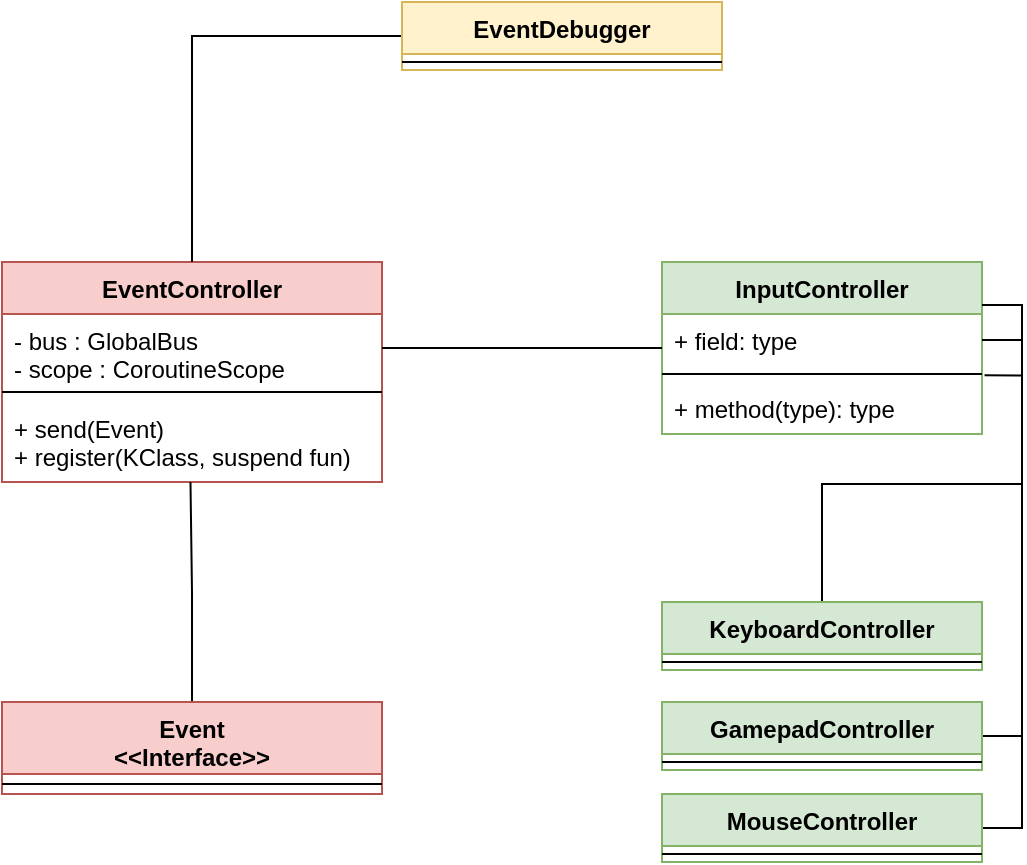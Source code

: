 <mxfile version="14.3.2" type="github">
  <diagram id="X7jb9b3zE5-qh8nfnlw-" name="Page-1">
    <mxGraphModel dx="1722" dy="943" grid="1" gridSize="10" guides="1" tooltips="1" connect="1" arrows="1" fold="1" page="1" pageScale="1" pageWidth="827" pageHeight="1169" math="0" shadow="0">
      <root>
        <mxCell id="0" />
        <mxCell id="1" parent="0" />
        <mxCell id="w0u_-q4YyYrNf1ZZ5IZc-1" value="EventController" style="swimlane;fontStyle=1;align=center;verticalAlign=top;childLayout=stackLayout;horizontal=1;startSize=26;horizontalStack=0;resizeParent=1;resizeParentMax=0;resizeLast=0;collapsible=1;marginBottom=0;fillColor=#f8cecc;strokeColor=#b85450;" parent="1" vertex="1">
          <mxGeometry x="260" y="290" width="190" height="110" as="geometry" />
        </mxCell>
        <mxCell id="w0u_-q4YyYrNf1ZZ5IZc-2" value="- bus : GlobalBus&#xa;- scope : CoroutineScope" style="text;strokeColor=none;fillColor=none;align=left;verticalAlign=top;spacingLeft=4;spacingRight=4;overflow=hidden;rotatable=0;points=[[0,0.5],[1,0.5]];portConstraint=eastwest;" parent="w0u_-q4YyYrNf1ZZ5IZc-1" vertex="1">
          <mxGeometry y="26" width="190" height="34" as="geometry" />
        </mxCell>
        <mxCell id="w0u_-q4YyYrNf1ZZ5IZc-3" value="" style="line;strokeWidth=1;fillColor=none;align=left;verticalAlign=middle;spacingTop=-1;spacingLeft=3;spacingRight=3;rotatable=0;labelPosition=right;points=[];portConstraint=eastwest;" parent="w0u_-q4YyYrNf1ZZ5IZc-1" vertex="1">
          <mxGeometry y="60" width="190" height="10" as="geometry" />
        </mxCell>
        <mxCell id="w0u_-q4YyYrNf1ZZ5IZc-4" value="+ send(Event)&#xa;+ register(KClass, suspend fun)" style="text;strokeColor=none;fillColor=none;align=left;verticalAlign=top;spacingLeft=4;spacingRight=4;overflow=hidden;rotatable=0;points=[[0,0.5],[1,0.5]];portConstraint=eastwest;" parent="w0u_-q4YyYrNf1ZZ5IZc-1" vertex="1">
          <mxGeometry y="70" width="190" height="40" as="geometry" />
        </mxCell>
        <mxCell id="w0u_-q4YyYrNf1ZZ5IZc-10" style="edgeStyle=orthogonalEdgeStyle;rounded=0;orthogonalLoop=1;jettySize=auto;html=1;exitX=0.5;exitY=0;exitDx=0;exitDy=0;entryX=0.496;entryY=1;entryDx=0;entryDy=0;entryPerimeter=0;endArrow=none;endFill=0;" parent="1" source="w0u_-q4YyYrNf1ZZ5IZc-5" target="w0u_-q4YyYrNf1ZZ5IZc-4" edge="1">
          <mxGeometry relative="1" as="geometry" />
        </mxCell>
        <mxCell id="w0u_-q4YyYrNf1ZZ5IZc-5" value="Event&#xa;&lt;&lt;Interface&gt;&gt;" style="swimlane;fontStyle=1;align=center;verticalAlign=top;childLayout=stackLayout;horizontal=1;startSize=36;horizontalStack=0;resizeParent=1;resizeParentMax=0;resizeLast=0;collapsible=1;marginBottom=0;fillColor=#f8cecc;strokeColor=#b85450;" parent="1" vertex="1">
          <mxGeometry x="260" y="510" width="190" height="46" as="geometry" />
        </mxCell>
        <mxCell id="w0u_-q4YyYrNf1ZZ5IZc-7" value="" style="line;strokeWidth=1;fillColor=none;align=left;verticalAlign=middle;spacingTop=-1;spacingLeft=3;spacingRight=3;rotatable=0;labelPosition=right;points=[];portConstraint=eastwest;" parent="w0u_-q4YyYrNf1ZZ5IZc-5" vertex="1">
          <mxGeometry y="36" width="190" height="10" as="geometry" />
        </mxCell>
        <mxCell id="w0u_-q4YyYrNf1ZZ5IZc-15" style="edgeStyle=orthogonalEdgeStyle;rounded=0;orthogonalLoop=1;jettySize=auto;html=1;exitX=0;exitY=0.5;exitDx=0;exitDy=0;entryX=0.5;entryY=0;entryDx=0;entryDy=0;endArrow=none;endFill=0;" parent="1" source="w0u_-q4YyYrNf1ZZ5IZc-11" target="w0u_-q4YyYrNf1ZZ5IZc-1" edge="1">
          <mxGeometry relative="1" as="geometry" />
        </mxCell>
        <mxCell id="w0u_-q4YyYrNf1ZZ5IZc-11" value="EventDebugger" style="swimlane;fontStyle=1;align=center;verticalAlign=top;childLayout=stackLayout;horizontal=1;startSize=26;horizontalStack=0;resizeParent=1;resizeParentMax=0;resizeLast=0;collapsible=1;marginBottom=0;fillColor=#fff2cc;strokeColor=#d6b656;" parent="1" vertex="1">
          <mxGeometry x="460" y="160" width="160" height="34" as="geometry" />
        </mxCell>
        <mxCell id="w0u_-q4YyYrNf1ZZ5IZc-13" value="" style="line;strokeWidth=1;fillColor=none;align=left;verticalAlign=middle;spacingTop=-1;spacingLeft=3;spacingRight=3;rotatable=0;labelPosition=right;points=[];portConstraint=eastwest;" parent="w0u_-q4YyYrNf1ZZ5IZc-11" vertex="1">
          <mxGeometry y="26" width="160" height="8" as="geometry" />
        </mxCell>
        <mxCell id="I_gqFSqUUuNn3sEIFGfj-1" value="InputController" style="swimlane;fontStyle=1;align=center;verticalAlign=top;childLayout=stackLayout;horizontal=1;startSize=26;horizontalStack=0;resizeParent=1;resizeParentMax=0;resizeLast=0;collapsible=1;marginBottom=0;fillColor=#d5e8d4;strokeColor=#82b366;" vertex="1" parent="1">
          <mxGeometry x="590" y="290" width="160" height="86" as="geometry" />
        </mxCell>
        <mxCell id="I_gqFSqUUuNn3sEIFGfj-2" value="+ field: type" style="text;strokeColor=none;fillColor=none;align=left;verticalAlign=top;spacingLeft=4;spacingRight=4;overflow=hidden;rotatable=0;points=[[0,0.5],[1,0.5]];portConstraint=eastwest;" vertex="1" parent="I_gqFSqUUuNn3sEIFGfj-1">
          <mxGeometry y="26" width="160" height="26" as="geometry" />
        </mxCell>
        <mxCell id="I_gqFSqUUuNn3sEIFGfj-3" value="" style="line;strokeWidth=1;fillColor=none;align=left;verticalAlign=middle;spacingTop=-1;spacingLeft=3;spacingRight=3;rotatable=0;labelPosition=right;points=[];portConstraint=eastwest;" vertex="1" parent="I_gqFSqUUuNn3sEIFGfj-1">
          <mxGeometry y="52" width="160" height="8" as="geometry" />
        </mxCell>
        <mxCell id="I_gqFSqUUuNn3sEIFGfj-4" value="+ method(type): type" style="text;strokeColor=none;fillColor=none;align=left;verticalAlign=top;spacingLeft=4;spacingRight=4;overflow=hidden;rotatable=0;points=[[0,0.5],[1,0.5]];portConstraint=eastwest;" vertex="1" parent="I_gqFSqUUuNn3sEIFGfj-1">
          <mxGeometry y="60" width="160" height="26" as="geometry" />
        </mxCell>
        <mxCell id="I_gqFSqUUuNn3sEIFGfj-15" style="edgeStyle=orthogonalEdgeStyle;rounded=0;orthogonalLoop=1;jettySize=auto;html=1;exitX=0.5;exitY=0;exitDx=0;exitDy=0;entryX=1;entryY=0.5;entryDx=0;entryDy=0;endArrow=none;endFill=0;" edge="1" parent="1" source="I_gqFSqUUuNn3sEIFGfj-5" target="I_gqFSqUUuNn3sEIFGfj-2">
          <mxGeometry relative="1" as="geometry" />
        </mxCell>
        <mxCell id="I_gqFSqUUuNn3sEIFGfj-5" value="KeyboardController" style="swimlane;fontStyle=1;align=center;verticalAlign=top;childLayout=stackLayout;horizontal=1;startSize=26;horizontalStack=0;resizeParent=1;resizeParentMax=0;resizeLast=0;collapsible=1;marginBottom=0;fillColor=#d5e8d4;strokeColor=#82b366;" vertex="1" parent="1">
          <mxGeometry x="590" y="460" width="160" height="34" as="geometry" />
        </mxCell>
        <mxCell id="I_gqFSqUUuNn3sEIFGfj-7" value="" style="line;strokeWidth=1;fillColor=none;align=left;verticalAlign=middle;spacingTop=-1;spacingLeft=3;spacingRight=3;rotatable=0;labelPosition=right;points=[];portConstraint=eastwest;" vertex="1" parent="I_gqFSqUUuNn3sEIFGfj-5">
          <mxGeometry y="26" width="160" height="8" as="geometry" />
        </mxCell>
        <mxCell id="I_gqFSqUUuNn3sEIFGfj-16" style="edgeStyle=orthogonalEdgeStyle;rounded=0;orthogonalLoop=1;jettySize=auto;html=1;exitX=1;exitY=0.5;exitDx=0;exitDy=0;entryX=1;entryY=0.25;entryDx=0;entryDy=0;endArrow=none;endFill=0;" edge="1" parent="1" source="I_gqFSqUUuNn3sEIFGfj-9" target="I_gqFSqUUuNn3sEIFGfj-1">
          <mxGeometry relative="1" as="geometry" />
        </mxCell>
        <mxCell id="I_gqFSqUUuNn3sEIFGfj-9" value="GamepadController" style="swimlane;fontStyle=1;align=center;verticalAlign=top;childLayout=stackLayout;horizontal=1;startSize=26;horizontalStack=0;resizeParent=1;resizeParentMax=0;resizeLast=0;collapsible=1;marginBottom=0;fillColor=#d5e8d4;strokeColor=#82b366;" vertex="1" parent="1">
          <mxGeometry x="590" y="510" width="160" height="34" as="geometry" />
        </mxCell>
        <mxCell id="I_gqFSqUUuNn3sEIFGfj-10" value="" style="line;strokeWidth=1;fillColor=none;align=left;verticalAlign=middle;spacingTop=-1;spacingLeft=3;spacingRight=3;rotatable=0;labelPosition=right;points=[];portConstraint=eastwest;" vertex="1" parent="I_gqFSqUUuNn3sEIFGfj-9">
          <mxGeometry y="26" width="160" height="8" as="geometry" />
        </mxCell>
        <mxCell id="I_gqFSqUUuNn3sEIFGfj-17" style="edgeStyle=orthogonalEdgeStyle;rounded=0;orthogonalLoop=1;jettySize=auto;html=1;exitX=1;exitY=0.5;exitDx=0;exitDy=0;entryX=1.008;entryY=-0.128;entryDx=0;entryDy=0;entryPerimeter=0;endArrow=none;endFill=0;" edge="1" parent="1" source="I_gqFSqUUuNn3sEIFGfj-11" target="I_gqFSqUUuNn3sEIFGfj-4">
          <mxGeometry relative="1" as="geometry" />
        </mxCell>
        <mxCell id="I_gqFSqUUuNn3sEIFGfj-11" value="MouseController" style="swimlane;fontStyle=1;align=center;verticalAlign=top;childLayout=stackLayout;horizontal=1;startSize=26;horizontalStack=0;resizeParent=1;resizeParentMax=0;resizeLast=0;collapsible=1;marginBottom=0;fillColor=#d5e8d4;strokeColor=#82b366;" vertex="1" parent="1">
          <mxGeometry x="590" y="556" width="160" height="34" as="geometry" />
        </mxCell>
        <mxCell id="I_gqFSqUUuNn3sEIFGfj-12" value="" style="line;strokeWidth=1;fillColor=none;align=left;verticalAlign=middle;spacingTop=-1;spacingLeft=3;spacingRight=3;rotatable=0;labelPosition=right;points=[];portConstraint=eastwest;" vertex="1" parent="I_gqFSqUUuNn3sEIFGfj-11">
          <mxGeometry y="26" width="160" height="8" as="geometry" />
        </mxCell>
        <mxCell id="I_gqFSqUUuNn3sEIFGfj-18" style="edgeStyle=orthogonalEdgeStyle;rounded=0;orthogonalLoop=1;jettySize=auto;html=1;exitX=1;exitY=0.5;exitDx=0;exitDy=0;endArrow=none;endFill=0;" edge="1" parent="1" source="w0u_-q4YyYrNf1ZZ5IZc-2" target="I_gqFSqUUuNn3sEIFGfj-1">
          <mxGeometry relative="1" as="geometry" />
        </mxCell>
      </root>
    </mxGraphModel>
  </diagram>
</mxfile>
